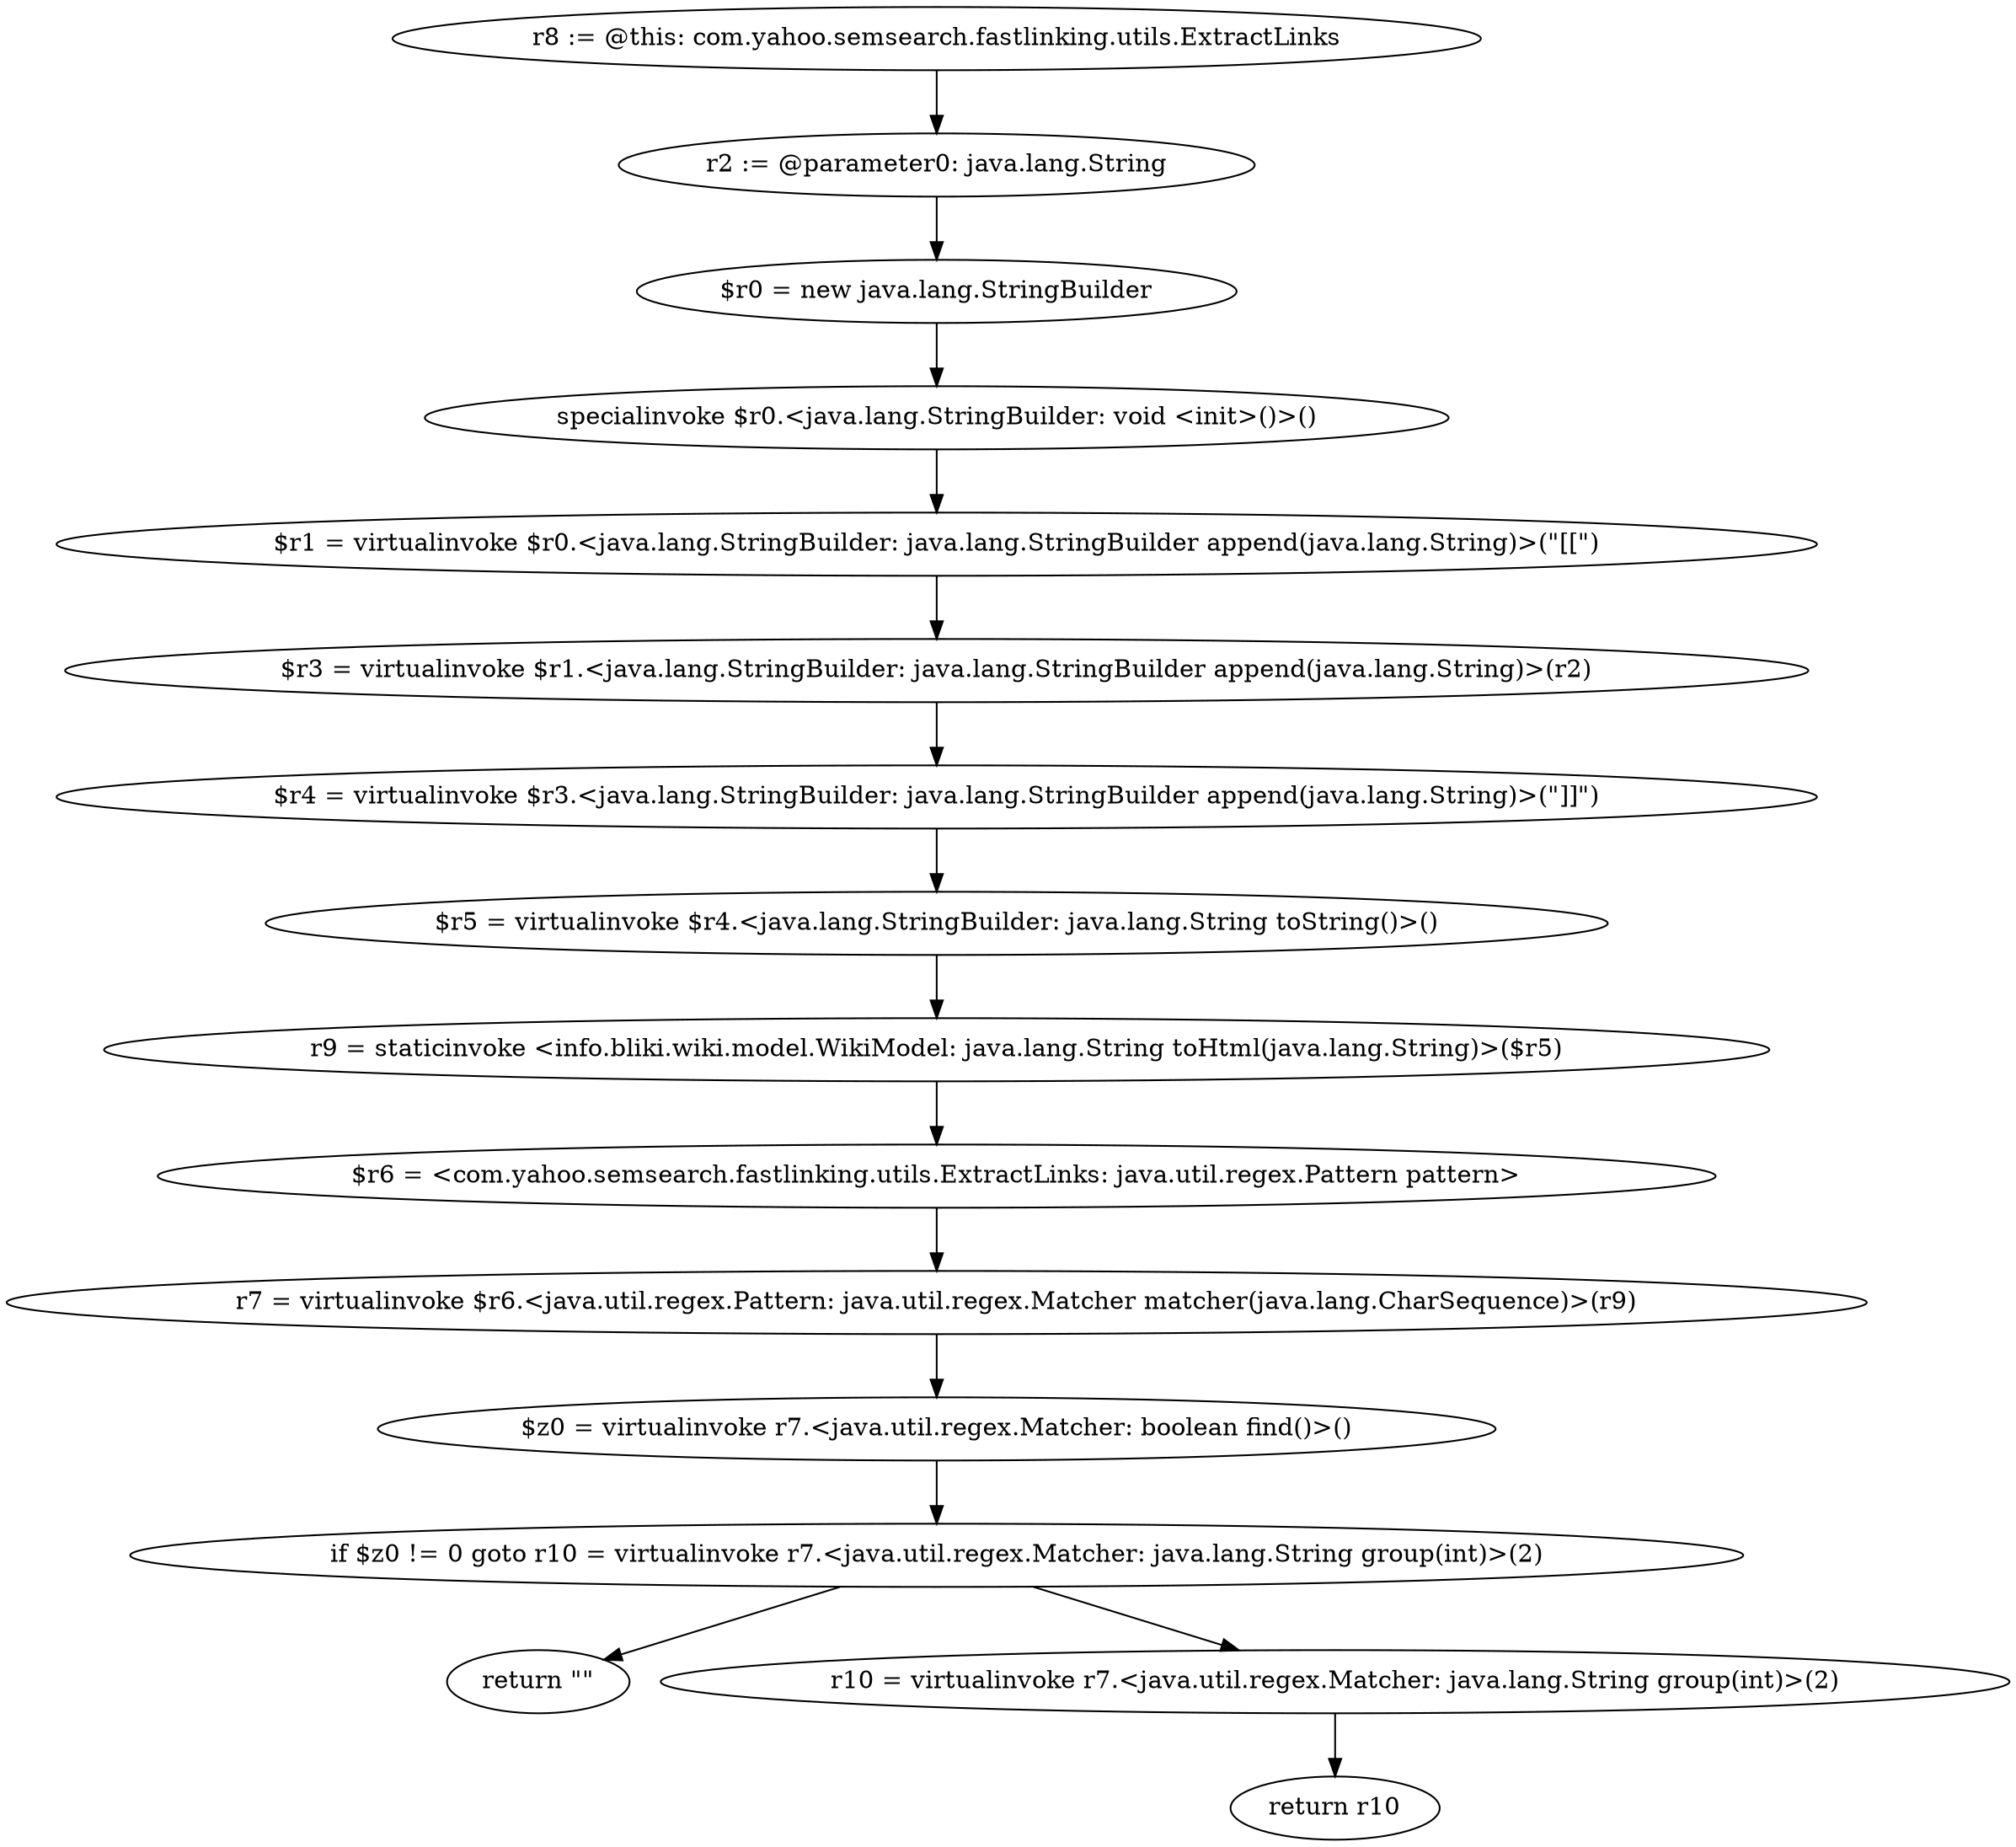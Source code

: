 digraph "unitGraph" {
    "r8 := @this: com.yahoo.semsearch.fastlinking.utils.ExtractLinks"
    "r2 := @parameter0: java.lang.String"
    "$r0 = new java.lang.StringBuilder"
    "specialinvoke $r0.<java.lang.StringBuilder: void <init>()>()"
    "$r1 = virtualinvoke $r0.<java.lang.StringBuilder: java.lang.StringBuilder append(java.lang.String)>(\"[[\")"
    "$r3 = virtualinvoke $r1.<java.lang.StringBuilder: java.lang.StringBuilder append(java.lang.String)>(r2)"
    "$r4 = virtualinvoke $r3.<java.lang.StringBuilder: java.lang.StringBuilder append(java.lang.String)>(\"]]\")"
    "$r5 = virtualinvoke $r4.<java.lang.StringBuilder: java.lang.String toString()>()"
    "r9 = staticinvoke <info.bliki.wiki.model.WikiModel: java.lang.String toHtml(java.lang.String)>($r5)"
    "$r6 = <com.yahoo.semsearch.fastlinking.utils.ExtractLinks: java.util.regex.Pattern pattern>"
    "r7 = virtualinvoke $r6.<java.util.regex.Pattern: java.util.regex.Matcher matcher(java.lang.CharSequence)>(r9)"
    "$z0 = virtualinvoke r7.<java.util.regex.Matcher: boolean find()>()"
    "if $z0 != 0 goto r10 = virtualinvoke r7.<java.util.regex.Matcher: java.lang.String group(int)>(2)"
    "return \"\""
    "r10 = virtualinvoke r7.<java.util.regex.Matcher: java.lang.String group(int)>(2)"
    "return r10"
    "r8 := @this: com.yahoo.semsearch.fastlinking.utils.ExtractLinks"->"r2 := @parameter0: java.lang.String";
    "r2 := @parameter0: java.lang.String"->"$r0 = new java.lang.StringBuilder";
    "$r0 = new java.lang.StringBuilder"->"specialinvoke $r0.<java.lang.StringBuilder: void <init>()>()";
    "specialinvoke $r0.<java.lang.StringBuilder: void <init>()>()"->"$r1 = virtualinvoke $r0.<java.lang.StringBuilder: java.lang.StringBuilder append(java.lang.String)>(\"[[\")";
    "$r1 = virtualinvoke $r0.<java.lang.StringBuilder: java.lang.StringBuilder append(java.lang.String)>(\"[[\")"->"$r3 = virtualinvoke $r1.<java.lang.StringBuilder: java.lang.StringBuilder append(java.lang.String)>(r2)";
    "$r3 = virtualinvoke $r1.<java.lang.StringBuilder: java.lang.StringBuilder append(java.lang.String)>(r2)"->"$r4 = virtualinvoke $r3.<java.lang.StringBuilder: java.lang.StringBuilder append(java.lang.String)>(\"]]\")";
    "$r4 = virtualinvoke $r3.<java.lang.StringBuilder: java.lang.StringBuilder append(java.lang.String)>(\"]]\")"->"$r5 = virtualinvoke $r4.<java.lang.StringBuilder: java.lang.String toString()>()";
    "$r5 = virtualinvoke $r4.<java.lang.StringBuilder: java.lang.String toString()>()"->"r9 = staticinvoke <info.bliki.wiki.model.WikiModel: java.lang.String toHtml(java.lang.String)>($r5)";
    "r9 = staticinvoke <info.bliki.wiki.model.WikiModel: java.lang.String toHtml(java.lang.String)>($r5)"->"$r6 = <com.yahoo.semsearch.fastlinking.utils.ExtractLinks: java.util.regex.Pattern pattern>";
    "$r6 = <com.yahoo.semsearch.fastlinking.utils.ExtractLinks: java.util.regex.Pattern pattern>"->"r7 = virtualinvoke $r6.<java.util.regex.Pattern: java.util.regex.Matcher matcher(java.lang.CharSequence)>(r9)";
    "r7 = virtualinvoke $r6.<java.util.regex.Pattern: java.util.regex.Matcher matcher(java.lang.CharSequence)>(r9)"->"$z0 = virtualinvoke r7.<java.util.regex.Matcher: boolean find()>()";
    "$z0 = virtualinvoke r7.<java.util.regex.Matcher: boolean find()>()"->"if $z0 != 0 goto r10 = virtualinvoke r7.<java.util.regex.Matcher: java.lang.String group(int)>(2)";
    "if $z0 != 0 goto r10 = virtualinvoke r7.<java.util.regex.Matcher: java.lang.String group(int)>(2)"->"return \"\"";
    "if $z0 != 0 goto r10 = virtualinvoke r7.<java.util.regex.Matcher: java.lang.String group(int)>(2)"->"r10 = virtualinvoke r7.<java.util.regex.Matcher: java.lang.String group(int)>(2)";
    "r10 = virtualinvoke r7.<java.util.regex.Matcher: java.lang.String group(int)>(2)"->"return r10";
}
